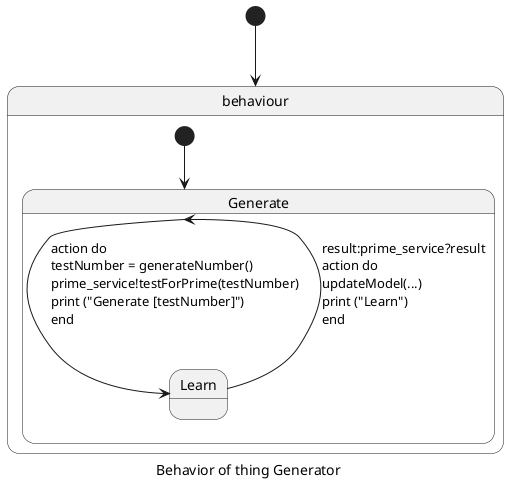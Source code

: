 @startuml
skinparam defaultTextAlignment left
caption Behavior of thing Generator
[*] --> behaviour
state behaviour{
state Generate{

Generate --> Learn : action do \ntestNumber = generateNumber()\nprime_service!testForPrime(testNumber)\nprint ("Generate [testNumber]")\nend\n
}
state Learn{

Learn --> Generate : result:prime_service?result\naction do \nupdateModel(...)\nprint ("Learn")\nend\n
}
[*] --> Generate
}
@enduml
